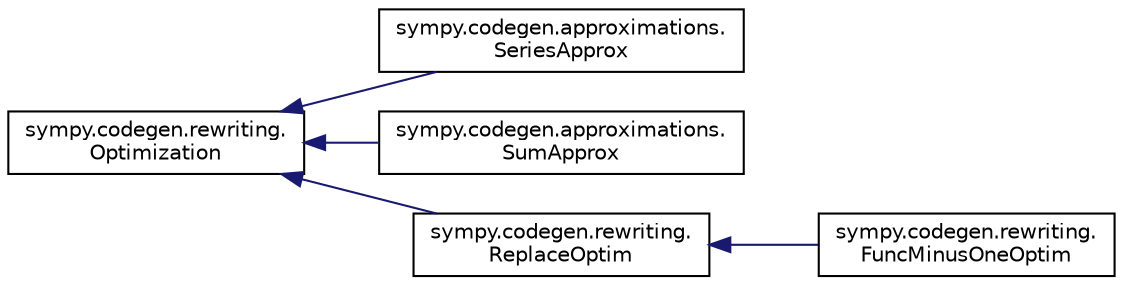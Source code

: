 digraph "Graphical Class Hierarchy"
{
 // LATEX_PDF_SIZE
  edge [fontname="Helvetica",fontsize="10",labelfontname="Helvetica",labelfontsize="10"];
  node [fontname="Helvetica",fontsize="10",shape=record];
  rankdir="LR";
  Node0 [label="sympy.codegen.rewriting.\lOptimization",height=0.2,width=0.4,color="black", fillcolor="white", style="filled",URL="$classsympy_1_1codegen_1_1rewriting_1_1Optimization.html",tooltip=" "];
  Node0 -> Node1 [dir="back",color="midnightblue",fontsize="10",style="solid",fontname="Helvetica"];
  Node1 [label="sympy.codegen.approximations.\lSeriesApprox",height=0.2,width=0.4,color="black", fillcolor="white", style="filled",URL="$classsympy_1_1codegen_1_1approximations_1_1SeriesApprox.html",tooltip=" "];
  Node0 -> Node2 [dir="back",color="midnightblue",fontsize="10",style="solid",fontname="Helvetica"];
  Node2 [label="sympy.codegen.approximations.\lSumApprox",height=0.2,width=0.4,color="black", fillcolor="white", style="filled",URL="$classsympy_1_1codegen_1_1approximations_1_1SumApprox.html",tooltip=" "];
  Node0 -> Node3 [dir="back",color="midnightblue",fontsize="10",style="solid",fontname="Helvetica"];
  Node3 [label="sympy.codegen.rewriting.\lReplaceOptim",height=0.2,width=0.4,color="black", fillcolor="white", style="filled",URL="$classsympy_1_1codegen_1_1rewriting_1_1ReplaceOptim.html",tooltip=" "];
  Node3 -> Node4 [dir="back",color="midnightblue",fontsize="10",style="solid",fontname="Helvetica"];
  Node4 [label="sympy.codegen.rewriting.\lFuncMinusOneOptim",height=0.2,width=0.4,color="black", fillcolor="white", style="filled",URL="$classsympy_1_1codegen_1_1rewriting_1_1FuncMinusOneOptim.html",tooltip=" "];
}

